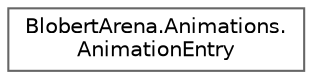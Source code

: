 digraph "Graphical Class Hierarchy"
{
 // LATEX_PDF_SIZE
  bgcolor="transparent";
  edge [fontname=Helvetica,fontsize=10,labelfontname=Helvetica,labelfontsize=10];
  node [fontname=Helvetica,fontsize=10,shape=box,height=0.2,width=0.4];
  rankdir="LR";
  Node0 [id="Node000000",label="BlobertArena.Animations.\lAnimationEntry",height=0.2,width=0.4,color="grey40", fillcolor="white", style="filled",URL="$struct_blobert_arena_1_1_animations_1_1_animation_entry.html",tooltip="Represents an entry for an animation in the AmmaAnimationData scriptable object."];
}

